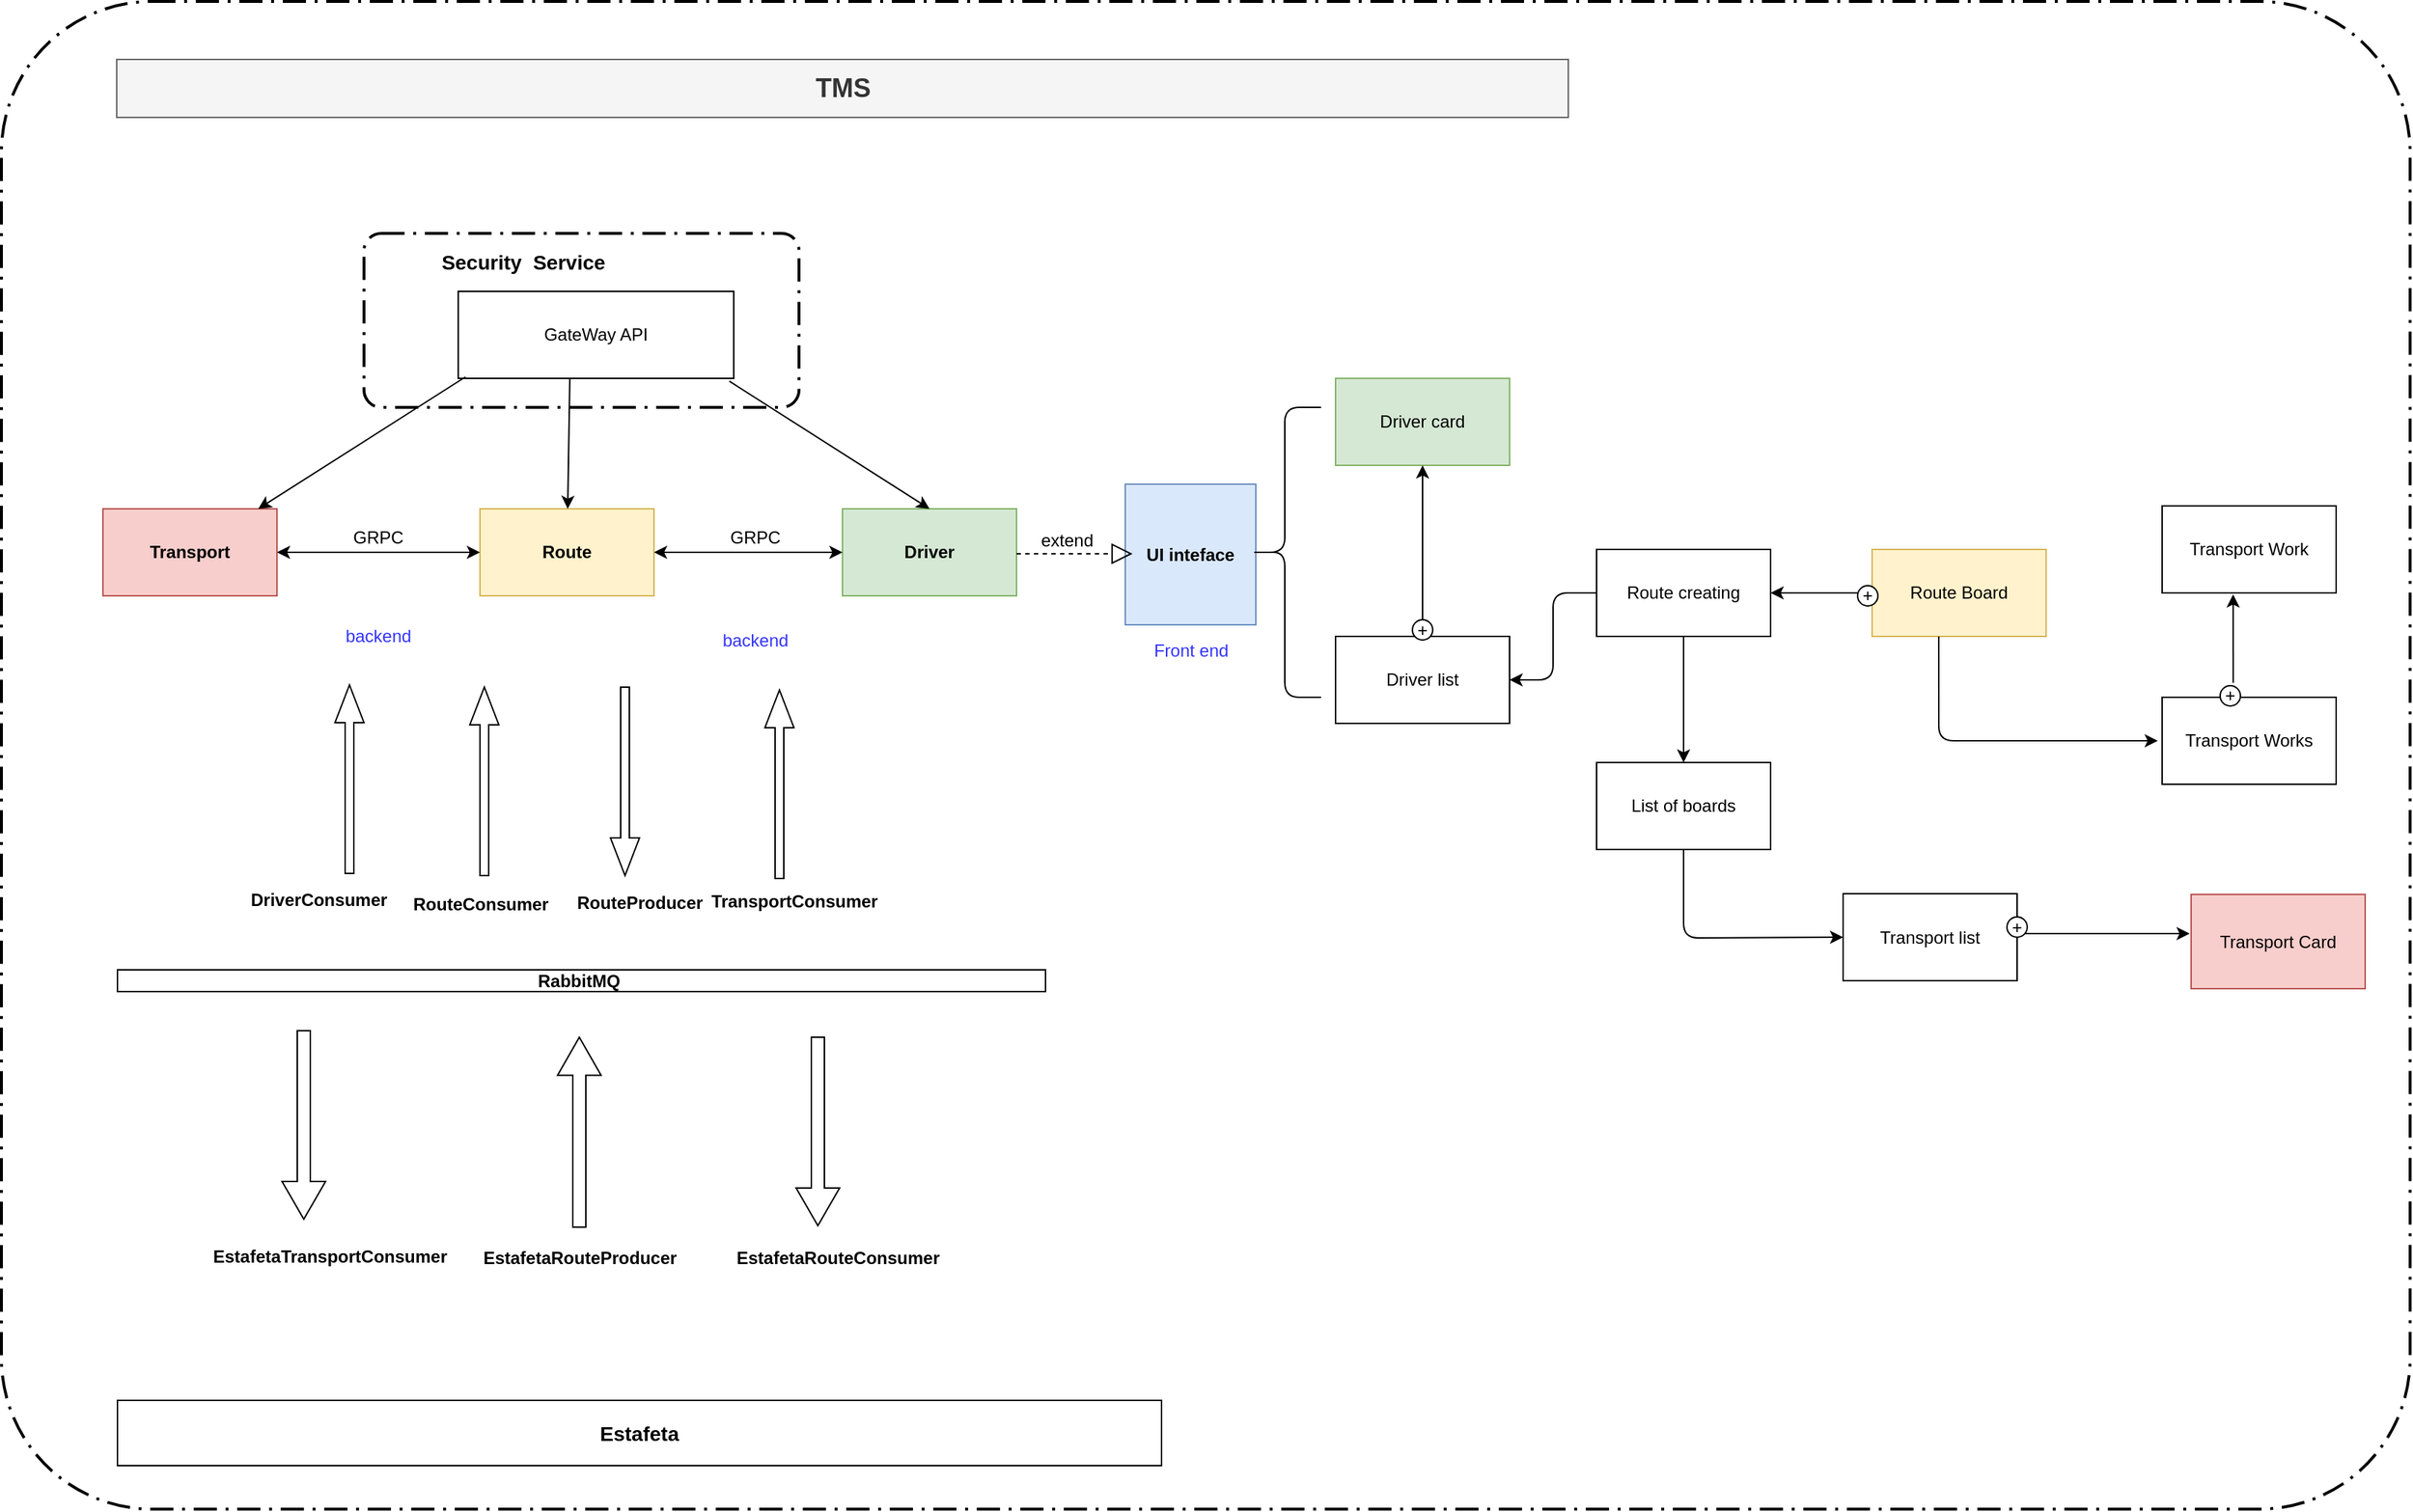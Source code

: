 <mxfile version="12.3.1" type="github" pages="1">
  <diagram name="Page-1" id="5f0bae14-7c28-e335-631c-24af17079c00">
    <mxGraphModel dx="1677" dy="1644" grid="1" gridSize="10" guides="1" tooltips="1" connect="1" arrows="1" fold="1" page="1" pageScale="1" pageWidth="1100" pageHeight="850" background="#ffffff" math="0" shadow="0">
      <root>
        <mxCell id="0"/>
        <mxCell id="1" parent="0"/>
        <mxCell id="9U_FHvRIvwocUFl6-Jfe-103" value="" style="rounded=1;arcSize=10;dashed=1;strokeColor=#000000;fillColor=none;gradientColor=none;dashPattern=8 3 1 3;strokeWidth=2;" parent="1" vertex="1">
          <mxGeometry x="120" y="-160" width="1661" height="1040" as="geometry"/>
        </mxCell>
        <mxCell id="9U_FHvRIvwocUFl6-Jfe-98" value="" style="rounded=1;arcSize=10;dashed=1;strokeColor=#000000;fillColor=none;gradientColor=none;dashPattern=8 3 1 3;strokeWidth=2;" parent="1" vertex="1">
          <mxGeometry x="370" width="300" height="120" as="geometry"/>
        </mxCell>
        <mxCell id="9U_FHvRIvwocUFl6-Jfe-1" value="GateWay API" style="rounded=0;whiteSpace=wrap;html=1;" parent="1" vertex="1">
          <mxGeometry x="435" y="40" width="190" height="60" as="geometry"/>
        </mxCell>
        <mxCell id="9U_FHvRIvwocUFl6-Jfe-2" value="&lt;b&gt;Transport&lt;/b&gt;" style="rounded=0;whiteSpace=wrap;html=1;fillColor=#f8cecc;strokeColor=#b85450;" parent="1" vertex="1">
          <mxGeometry x="190" y="190" width="120" height="60" as="geometry"/>
        </mxCell>
        <mxCell id="9U_FHvRIvwocUFl6-Jfe-3" value="&lt;b&gt;Route&lt;/b&gt;" style="rounded=0;whiteSpace=wrap;html=1;fillColor=#fff2cc;strokeColor=#d6b656;" parent="1" vertex="1">
          <mxGeometry x="450" y="190" width="120" height="60" as="geometry"/>
        </mxCell>
        <mxCell id="9U_FHvRIvwocUFl6-Jfe-4" value="&lt;b&gt;Driver&lt;/b&gt;" style="rounded=0;whiteSpace=wrap;html=1;fillColor=#d5e8d4;strokeColor=#82b366;" parent="1" vertex="1">
          <mxGeometry x="700" y="190" width="120" height="60" as="geometry"/>
        </mxCell>
        <mxCell id="9U_FHvRIvwocUFl6-Jfe-5" value="" style="endArrow=classic;html=1;" parent="1" target="9U_FHvRIvwocUFl6-Jfe-2" edge="1">
          <mxGeometry width="50" height="50" relative="1" as="geometry">
            <mxPoint x="440" y="99" as="sourcePoint"/>
            <mxPoint x="190" y="80" as="targetPoint"/>
          </mxGeometry>
        </mxCell>
        <mxCell id="9U_FHvRIvwocUFl6-Jfe-6" value="" style="endArrow=classic;html=1;exitX=0.405;exitY=1;exitDx=0;exitDy=0;exitPerimeter=0;" parent="1" source="9U_FHvRIvwocUFl6-Jfe-1" target="9U_FHvRIvwocUFl6-Jfe-3" edge="1">
          <mxGeometry width="50" height="50" relative="1" as="geometry">
            <mxPoint x="630" y="160" as="sourcePoint"/>
            <mxPoint x="680" y="110" as="targetPoint"/>
          </mxGeometry>
        </mxCell>
        <mxCell id="9U_FHvRIvwocUFl6-Jfe-7" value="" style="endArrow=classic;html=1;exitX=0.984;exitY=1.033;exitDx=0;exitDy=0;entryX=0.5;entryY=0;entryDx=0;entryDy=0;exitPerimeter=0;" parent="1" source="9U_FHvRIvwocUFl6-Jfe-1" target="9U_FHvRIvwocUFl6-Jfe-4" edge="1">
          <mxGeometry width="50" height="50" relative="1" as="geometry">
            <mxPoint x="660" y="240" as="sourcePoint"/>
            <mxPoint x="710" y="190" as="targetPoint"/>
          </mxGeometry>
        </mxCell>
        <mxCell id="9U_FHvRIvwocUFl6-Jfe-8" value="&lt;b&gt;RabbitMQ&amp;nbsp;&lt;/b&gt;" style="rounded=0;whiteSpace=wrap;html=1;" parent="1" vertex="1">
          <mxGeometry x="200" y="508" width="640" height="15" as="geometry"/>
        </mxCell>
        <mxCell id="9U_FHvRIvwocUFl6-Jfe-12" value="&lt;b&gt;&lt;font style=&quot;font-size: 14px&quot;&gt;Estafeta&lt;/font&gt;&lt;/b&gt;" style="rounded=0;whiteSpace=wrap;html=1;" parent="1" vertex="1">
          <mxGeometry x="200" y="805" width="720" height="45" as="geometry"/>
        </mxCell>
        <mxCell id="9U_FHvRIvwocUFl6-Jfe-13" value="" style="endArrow=classic;startArrow=classic;html=1;exitX=1;exitY=0.5;exitDx=0;exitDy=0;entryX=0;entryY=0.5;entryDx=0;entryDy=0;" parent="1" source="9U_FHvRIvwocUFl6-Jfe-2" target="9U_FHvRIvwocUFl6-Jfe-3" edge="1">
          <mxGeometry width="50" height="50" relative="1" as="geometry">
            <mxPoint x="350" y="250" as="sourcePoint"/>
            <mxPoint x="450" y="220" as="targetPoint"/>
          </mxGeometry>
        </mxCell>
        <mxCell id="9U_FHvRIvwocUFl6-Jfe-14" value="GRPC" style="text;html=1;strokeColor=none;fillColor=none;align=center;verticalAlign=middle;whiteSpace=wrap;rounded=0;" parent="1" vertex="1">
          <mxGeometry x="360" y="200" width="40" height="20" as="geometry"/>
        </mxCell>
        <mxCell id="9U_FHvRIvwocUFl6-Jfe-15" value="" style="endArrow=classic;startArrow=classic;html=1;exitX=1;exitY=0.5;exitDx=0;exitDy=0;entryX=0;entryY=0.5;entryDx=0;entryDy=0;" parent="1" source="9U_FHvRIvwocUFl6-Jfe-3" target="9U_FHvRIvwocUFl6-Jfe-4" edge="1">
          <mxGeometry width="50" height="50" relative="1" as="geometry">
            <mxPoint x="630" y="270" as="sourcePoint"/>
            <mxPoint x="680" y="220" as="targetPoint"/>
          </mxGeometry>
        </mxCell>
        <mxCell id="9U_FHvRIvwocUFl6-Jfe-16" value="GRPC" style="text;html=1;strokeColor=none;fillColor=none;align=center;verticalAlign=middle;whiteSpace=wrap;rounded=0;" parent="1" vertex="1">
          <mxGeometry x="620" y="200" width="40" height="20" as="geometry"/>
        </mxCell>
        <mxCell id="9U_FHvRIvwocUFl6-Jfe-26" value="&lt;b&gt;EstafetaRouteProducer&lt;/b&gt;" style="text;html=1;strokeColor=none;fillColor=none;align=center;verticalAlign=middle;whiteSpace=wrap;rounded=0;" parent="1" vertex="1">
          <mxGeometry x="498.5" y="696.5" width="40" height="20" as="geometry"/>
        </mxCell>
        <mxCell id="9U_FHvRIvwocUFl6-Jfe-27" value="&lt;b&gt;EstafetaRouteConsumer&lt;/b&gt;" style="text;html=1;strokeColor=none;fillColor=none;align=center;verticalAlign=middle;whiteSpace=wrap;rounded=0;" parent="1" vertex="1">
          <mxGeometry x="676.5" y="696.5" width="40" height="20" as="geometry"/>
        </mxCell>
        <mxCell id="9U_FHvRIvwocUFl6-Jfe-28" value="" style="shape=singleArrow;direction=north;whiteSpace=wrap;html=1;" parent="1" vertex="1">
          <mxGeometry x="503.5" y="554.5" width="30" height="131" as="geometry"/>
        </mxCell>
        <mxCell id="9U_FHvRIvwocUFl6-Jfe-29" value="" style="shape=singleArrow;direction=south;whiteSpace=wrap;html=1;" parent="1" vertex="1">
          <mxGeometry x="668" y="554.5" width="30" height="130" as="geometry"/>
        </mxCell>
        <mxCell id="9U_FHvRIvwocUFl6-Jfe-33" value="&lt;b&gt;UI inteface&lt;/b&gt;" style="rounded=0;whiteSpace=wrap;html=1;fillColor=#dae8fc;strokeColor=#6c8ebf;" parent="1" vertex="1">
          <mxGeometry x="895" y="173" width="90" height="97" as="geometry"/>
        </mxCell>
        <mxCell id="9U_FHvRIvwocUFl6-Jfe-34" value="&lt;font color=&quot;#3333ff&quot;&gt;backend&lt;/font&gt;" style="text;html=1;strokeColor=none;fillColor=none;align=center;verticalAlign=middle;whiteSpace=wrap;rounded=0;" parent="1" vertex="1">
          <mxGeometry x="360" y="268" width="40" height="20" as="geometry"/>
        </mxCell>
        <mxCell id="9U_FHvRIvwocUFl6-Jfe-35" value="&lt;font color=&quot;#3333ff&quot;&gt;backend&lt;/font&gt;" style="text;html=1;strokeColor=none;fillColor=none;align=center;verticalAlign=middle;whiteSpace=wrap;rounded=0;" parent="1" vertex="1">
          <mxGeometry x="620" y="270.5" width="40" height="20" as="geometry"/>
        </mxCell>
        <mxCell id="9U_FHvRIvwocUFl6-Jfe-36" value="Driver card" style="rounded=0;whiteSpace=wrap;html=1;fillColor=#d5e8d4;strokeColor=#82b366;" parent="1" vertex="1">
          <mxGeometry x="1040" y="100" width="120" height="60" as="geometry"/>
        </mxCell>
        <mxCell id="9U_FHvRIvwocUFl6-Jfe-37" value="Driver list" style="rounded=0;whiteSpace=wrap;html=1;" parent="1" vertex="1">
          <mxGeometry x="1040" y="278" width="120" height="60" as="geometry"/>
        </mxCell>
        <mxCell id="9U_FHvRIvwocUFl6-Jfe-38" value="&lt;font color=&quot;#3333ff&quot;&gt;Front end&lt;/font&gt;" style="text;html=1;strokeColor=none;fillColor=none;align=center;verticalAlign=middle;whiteSpace=wrap;rounded=0;" parent="1" vertex="1">
          <mxGeometry x="887.5" y="278" width="105" height="20" as="geometry"/>
        </mxCell>
        <mxCell id="9U_FHvRIvwocUFl6-Jfe-41" value="Route creating" style="rounded=0;whiteSpace=wrap;html=1;" parent="1" vertex="1">
          <mxGeometry x="1220" y="218" width="120" height="60" as="geometry"/>
        </mxCell>
        <mxCell id="9U_FHvRIvwocUFl6-Jfe-42" value="Route Board" style="rounded=0;whiteSpace=wrap;html=1;fillColor=#fff2cc;strokeColor=#d6b656;" parent="1" vertex="1">
          <mxGeometry x="1410" y="218" width="120" height="60" as="geometry"/>
        </mxCell>
        <mxCell id="9U_FHvRIvwocUFl6-Jfe-45" value="List of boards" style="rounded=0;whiteSpace=wrap;html=1;" parent="1" vertex="1">
          <mxGeometry x="1220" y="365" width="120" height="60" as="geometry"/>
        </mxCell>
        <mxCell id="9U_FHvRIvwocUFl6-Jfe-46" value="Transport list" style="rounded=0;whiteSpace=wrap;html=1;" parent="1" vertex="1">
          <mxGeometry x="1390" y="455.5" width="120" height="60" as="geometry"/>
        </mxCell>
        <mxCell id="9U_FHvRIvwocUFl6-Jfe-47" value="" style="endArrow=classic;html=1;" parent="1" edge="1">
          <mxGeometry width="50" height="50" relative="1" as="geometry">
            <mxPoint x="1510" y="483" as="sourcePoint"/>
            <mxPoint x="1629" y="483" as="targetPoint"/>
          </mxGeometry>
        </mxCell>
        <mxCell id="9U_FHvRIvwocUFl6-Jfe-48" value="Transport Card" style="rounded=0;whiteSpace=wrap;html=1;fillColor=#f8cecc;strokeColor=#b85450;" parent="1" vertex="1">
          <mxGeometry x="1630" y="456" width="120" height="65" as="geometry"/>
        </mxCell>
        <mxCell id="9U_FHvRIvwocUFl6-Jfe-49" value="Transport Work" style="rounded=0;whiteSpace=wrap;html=1;" parent="1" vertex="1">
          <mxGeometry x="1610" y="188" width="120" height="60" as="geometry"/>
        </mxCell>
        <mxCell id="9U_FHvRIvwocUFl6-Jfe-50" value="Transport Works" style="rounded=0;whiteSpace=wrap;html=1;" parent="1" vertex="1">
          <mxGeometry x="1610" y="320" width="120" height="60" as="geometry"/>
        </mxCell>
        <mxCell id="9U_FHvRIvwocUFl6-Jfe-54" value="+" style="ellipse;whiteSpace=wrap;html=1;aspect=fixed;" parent="1" vertex="1">
          <mxGeometry x="1650" y="312" width="14" height="14" as="geometry"/>
        </mxCell>
        <mxCell id="9U_FHvRIvwocUFl6-Jfe-55" value="" style="edgeStyle=elbowEdgeStyle;elbow=vertical;endArrow=classic;html=1;exitX=0.392;exitY=-0.017;exitDx=0;exitDy=0;exitPerimeter=0;" parent="1" source="9U_FHvRIvwocUFl6-Jfe-50" target="9U_FHvRIvwocUFl6-Jfe-54" edge="1">
          <mxGeometry width="50" height="50" relative="1" as="geometry">
            <mxPoint x="1657" y="319" as="sourcePoint"/>
            <mxPoint x="1700" y="250" as="targetPoint"/>
          </mxGeometry>
        </mxCell>
        <mxCell id="9U_FHvRIvwocUFl6-Jfe-57" value="+" style="ellipse;whiteSpace=wrap;html=1;aspect=fixed;" parent="1" vertex="1">
          <mxGeometry x="1093" y="266.5" width="14" height="14" as="geometry"/>
        </mxCell>
        <mxCell id="9U_FHvRIvwocUFl6-Jfe-59" value="" style="edgeStyle=elbowEdgeStyle;elbow=vertical;endArrow=classic;html=1;entryX=1;entryY=0.5;entryDx=0;entryDy=0;exitX=0;exitY=0.5;exitDx=0;exitDy=0;" parent="1" source="9U_FHvRIvwocUFl6-Jfe-41" target="9U_FHvRIvwocUFl6-Jfe-37" edge="1">
          <mxGeometry width="50" height="50" relative="1" as="geometry">
            <mxPoint x="1220" y="360" as="sourcePoint"/>
            <mxPoint x="1270" y="310" as="targetPoint"/>
          </mxGeometry>
        </mxCell>
        <mxCell id="9U_FHvRIvwocUFl6-Jfe-62" value="" style="edgeStyle=elbowEdgeStyle;elbow=vertical;endArrow=classic;html=1;" parent="1" source="9U_FHvRIvwocUFl6-Jfe-42" target="9U_FHvRIvwocUFl6-Jfe-41" edge="1">
          <mxGeometry width="50" height="50" relative="1" as="geometry">
            <mxPoint x="1490" y="190" as="sourcePoint"/>
            <mxPoint x="1400" y="150" as="targetPoint"/>
          </mxGeometry>
        </mxCell>
        <mxCell id="9U_FHvRIvwocUFl6-Jfe-63" value="+" style="ellipse;whiteSpace=wrap;html=1;aspect=fixed;" parent="1" vertex="1">
          <mxGeometry x="1400" y="243" width="14" height="14" as="geometry"/>
        </mxCell>
        <mxCell id="9U_FHvRIvwocUFl6-Jfe-64" value="" style="endArrow=classic;html=1;exitX=0.5;exitY=1;exitDx=0;exitDy=0;entryX=0.5;entryY=0;entryDx=0;entryDy=0;" parent="1" source="9U_FHvRIvwocUFl6-Jfe-41" target="9U_FHvRIvwocUFl6-Jfe-45" edge="1">
          <mxGeometry width="50" height="50" relative="1" as="geometry">
            <mxPoint x="1270" y="370" as="sourcePoint"/>
            <mxPoint x="1320" y="320" as="targetPoint"/>
          </mxGeometry>
        </mxCell>
        <mxCell id="9U_FHvRIvwocUFl6-Jfe-65" value="" style="endArrow=classic;html=1;exitX=0.5;exitY=1;exitDx=0;exitDy=0;entryX=0;entryY=0.5;entryDx=0;entryDy=0;" parent="1" source="9U_FHvRIvwocUFl6-Jfe-45" target="9U_FHvRIvwocUFl6-Jfe-46" edge="1">
          <mxGeometry width="50" height="50" relative="1" as="geometry">
            <mxPoint x="1210" y="500" as="sourcePoint"/>
            <mxPoint x="1390" y="486" as="targetPoint"/>
            <Array as="points">
              <mxPoint x="1280" y="486"/>
            </Array>
          </mxGeometry>
        </mxCell>
        <mxCell id="9U_FHvRIvwocUFl6-Jfe-67" value="" style="endArrow=classic;html=1;exitX=0.383;exitY=1;exitDx=0;exitDy=0;exitPerimeter=0;" parent="1" source="9U_FHvRIvwocUFl6-Jfe-42" edge="1">
          <mxGeometry width="50" height="50" relative="1" as="geometry">
            <mxPoint x="1420" y="350" as="sourcePoint"/>
            <mxPoint x="1607" y="350" as="targetPoint"/>
            <Array as="points">
              <mxPoint x="1456" y="350"/>
            </Array>
          </mxGeometry>
        </mxCell>
        <mxCell id="9U_FHvRIvwocUFl6-Jfe-68" value="" style="endArrow=classic;html=1;exitX=0.5;exitY=0;exitDx=0;exitDy=0;" parent="1" source="9U_FHvRIvwocUFl6-Jfe-57" target="9U_FHvRIvwocUFl6-Jfe-36" edge="1">
          <mxGeometry width="50" height="50" relative="1" as="geometry">
            <mxPoint x="1100" y="260" as="sourcePoint"/>
            <mxPoint x="1130" y="220" as="targetPoint"/>
          </mxGeometry>
        </mxCell>
        <mxCell id="9U_FHvRIvwocUFl6-Jfe-70" value="+" style="ellipse;whiteSpace=wrap;html=1;aspect=fixed;" parent="1" vertex="1">
          <mxGeometry x="1503" y="471.5" width="14" height="14" as="geometry"/>
        </mxCell>
        <mxCell id="9U_FHvRIvwocUFl6-Jfe-74" value="" style="endArrow=classic;html=1;entryX=0.408;entryY=1.017;entryDx=0;entryDy=0;entryPerimeter=0;" parent="1" target="9U_FHvRIvwocUFl6-Jfe-49" edge="1">
          <mxGeometry width="50" height="50" relative="1" as="geometry">
            <mxPoint x="1659" y="310" as="sourcePoint"/>
            <mxPoint x="1660" y="250" as="targetPoint"/>
          </mxGeometry>
        </mxCell>
        <mxCell id="9U_FHvRIvwocUFl6-Jfe-76" value="" style="shape=curlyBracket;whiteSpace=wrap;html=1;rounded=1;" parent="1" vertex="1">
          <mxGeometry x="980" y="120" width="50" height="200" as="geometry"/>
        </mxCell>
        <mxCell id="9U_FHvRIvwocUFl6-Jfe-79" value="&lt;font style=&quot;font-size: 18px&quot;&gt;&lt;b&gt;TMS&lt;/b&gt;&lt;/font&gt;" style="rounded=0;whiteSpace=wrap;html=1;fillColor=#f5f5f5;strokeColor=#666666;fontColor=#333333;" parent="1" vertex="1">
          <mxGeometry x="199.5" y="-120" width="1001" height="40" as="geometry"/>
        </mxCell>
        <mxCell id="9U_FHvRIvwocUFl6-Jfe-81" value="" style="endArrow=block;dashed=1;endFill=0;endSize=12;html=1;" parent="1" edge="1">
          <mxGeometry width="160" relative="1" as="geometry">
            <mxPoint x="820" y="221" as="sourcePoint"/>
            <mxPoint x="900" y="221" as="targetPoint"/>
          </mxGeometry>
        </mxCell>
        <mxCell id="9U_FHvRIvwocUFl6-Jfe-82" value="extend" style="text;html=1;strokeColor=none;fillColor=none;align=center;verticalAlign=middle;whiteSpace=wrap;rounded=0;" parent="1" vertex="1">
          <mxGeometry x="835" y="201.5" width="40" height="20" as="geometry"/>
        </mxCell>
        <mxCell id="9U_FHvRIvwocUFl6-Jfe-88" value="&lt;b&gt;TransportConsumer&lt;/b&gt;" style="text;html=1;strokeColor=none;fillColor=none;align=center;verticalAlign=middle;whiteSpace=wrap;rounded=0;" parent="1" vertex="1">
          <mxGeometry x="616.5" y="451" width="100" height="20" as="geometry"/>
        </mxCell>
        <mxCell id="9U_FHvRIvwocUFl6-Jfe-91" value="&lt;b&gt;RouteProducer&lt;/b&gt;" style="text;html=1;" parent="1" vertex="1">
          <mxGeometry x="515" y="447.5" width="110" height="30" as="geometry"/>
        </mxCell>
        <mxCell id="9U_FHvRIvwocUFl6-Jfe-92" value="&lt;b&gt;RouteConsumer&lt;/b&gt;" style="text;html=1;" parent="1" vertex="1">
          <mxGeometry x="401.5" y="448.5" width="110" height="30" as="geometry"/>
        </mxCell>
        <mxCell id="9U_FHvRIvwocUFl6-Jfe-93" value="" style="shape=singleArrow;direction=north;whiteSpace=wrap;html=1;" parent="1" vertex="1">
          <mxGeometry x="443" y="313" width="20" height="130" as="geometry"/>
        </mxCell>
        <mxCell id="9U_FHvRIvwocUFl6-Jfe-94" value="" style="shape=singleArrow;direction=south;whiteSpace=wrap;html=1;" parent="1" vertex="1">
          <mxGeometry x="540" y="313" width="20" height="130" as="geometry"/>
        </mxCell>
        <mxCell id="9U_FHvRIvwocUFl6-Jfe-97" value="&lt;b&gt;EstafetaTransportConsumer&lt;/b&gt;" style="text;html=1;" parent="1" vertex="1">
          <mxGeometry x="263.5" y="691.5" width="110" height="30" as="geometry"/>
        </mxCell>
        <mxCell id="9U_FHvRIvwocUFl6-Jfe-99" value="&lt;b&gt;&lt;font style=&quot;font-size: 14px&quot;&gt;Security&amp;nbsp; Service&lt;/font&gt;&lt;/b&gt;" style="text;html=1;strokeColor=none;fillColor=none;align=center;verticalAlign=middle;whiteSpace=wrap;rounded=0;" parent="1" vertex="1">
          <mxGeometry x="410" y="10" width="140" height="20" as="geometry"/>
        </mxCell>
        <mxCell id="EuK43S3NXK1mafAbLH0_-3" value="" style="shape=singleArrow;direction=south;whiteSpace=wrap;html=1;" parent="1" vertex="1">
          <mxGeometry x="313.5" y="550" width="30" height="130" as="geometry"/>
        </mxCell>
        <mxCell id="EuK43S3NXK1mafAbLH0_-5" value="" style="shape=singleArrow;direction=north;whiteSpace=wrap;html=1;" parent="1" vertex="1">
          <mxGeometry x="350" y="311.5" width="20" height="130" as="geometry"/>
        </mxCell>
        <mxCell id="EuK43S3NXK1mafAbLH0_-6" value="&lt;b&gt;DriverConsumer&lt;/b&gt;" style="text;html=1;" parent="1" vertex="1">
          <mxGeometry x="290" y="446" width="110" height="30" as="geometry"/>
        </mxCell>
        <mxCell id="EuK43S3NXK1mafAbLH0_-7" value="" style="shape=singleArrow;direction=north;whiteSpace=wrap;html=1;" parent="1" vertex="1">
          <mxGeometry x="646.5" y="315" width="20" height="130" as="geometry"/>
        </mxCell>
      </root>
    </mxGraphModel>
  </diagram>
</mxfile>
